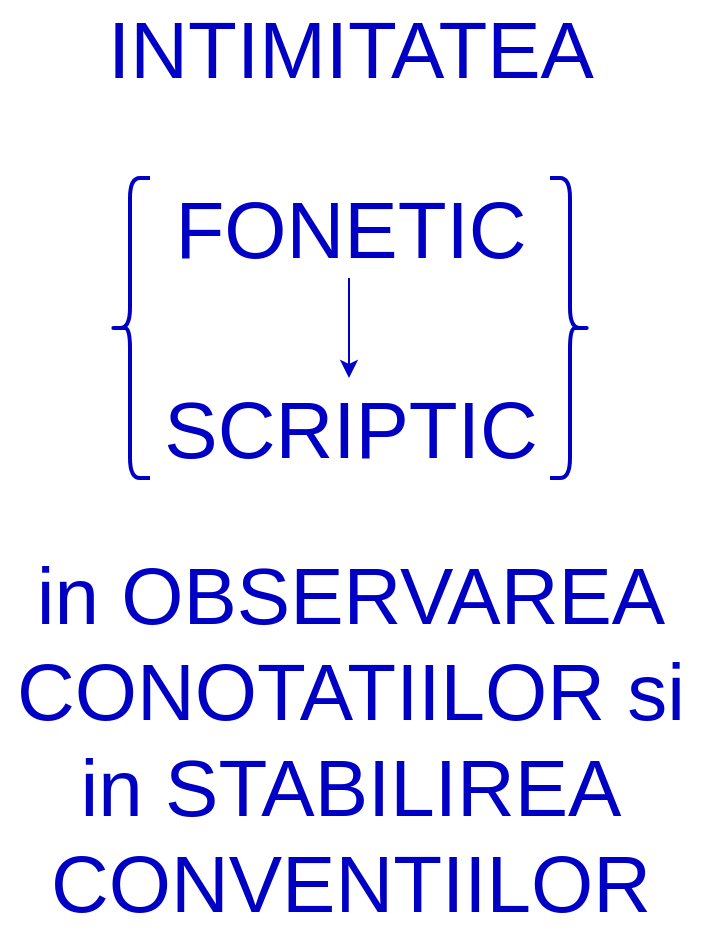 <mxfile version="17.4.5" type="github">
  <diagram id="rzlvBIpTlogvCJ-qyElQ" name="Page-1">
    <mxGraphModel dx="682" dy="732" grid="1" gridSize="10" guides="1" tooltips="1" connect="1" arrows="1" fold="1" page="1" pageScale="1" pageWidth="850" pageHeight="1100" math="0" shadow="0">
      <root>
        <mxCell id="0" />
        <mxCell id="1" parent="0" />
        <mxCell id="5t46atbsf04Bar9miU-U-1" value="&lt;font style=&quot;font-size: 40px&quot; color=&quot;#0000c4&quot;&gt;INTIMITATEA&lt;/font&gt;" style="text;html=1;align=center;verticalAlign=middle;resizable=0;points=[];autosize=1;strokeColor=none;fillColor=none;" vertex="1" parent="1">
          <mxGeometry x="160" y="90" width="260" height="30" as="geometry" />
        </mxCell>
        <mxCell id="5t46atbsf04Bar9miU-U-2" value="FONETIC" style="text;html=1;align=center;verticalAlign=middle;resizable=0;points=[];autosize=1;strokeColor=none;fillColor=none;fontSize=40;fontColor=#0000C4;" vertex="1" parent="1">
          <mxGeometry x="195" y="170" width="190" height="50" as="geometry" />
        </mxCell>
        <mxCell id="5t46atbsf04Bar9miU-U-3" value="SCRIPTIC" style="text;html=1;align=center;verticalAlign=middle;resizable=0;points=[];autosize=1;strokeColor=none;fillColor=none;fontSize=40;fontColor=#0000C4;" vertex="1" parent="1">
          <mxGeometry x="190" y="270" width="200" height="50" as="geometry" />
        </mxCell>
        <mxCell id="5t46atbsf04Bar9miU-U-4" value="in OBSERVAREA&lt;br&gt;CONOTATIILOR si&lt;br&gt;in STABILIREA&lt;br&gt;CONVENTIILOR" style="text;html=1;align=center;verticalAlign=middle;resizable=0;points=[];autosize=1;strokeColor=none;fillColor=none;fontSize=40;fontColor=#0000C4;" vertex="1" parent="1">
          <mxGeometry x="115" y="350" width="350" height="200" as="geometry" />
        </mxCell>
        <mxCell id="5t46atbsf04Bar9miU-U-5" value="" style="shape=curlyBracket;whiteSpace=wrap;html=1;rounded=1;fontSize=40;fontColor=#0000C4;strokeColor=#0000C4;strokeWidth=2;" vertex="1" parent="1">
          <mxGeometry x="170" y="170" width="20" height="150" as="geometry" />
        </mxCell>
        <mxCell id="5t46atbsf04Bar9miU-U-8" value="" style="shape=curlyBracket;whiteSpace=wrap;html=1;rounded=1;flipH=1;fontSize=40;fontColor=#0000C4;strokeColor=#0000C4;strokeWidth=2;" vertex="1" parent="1">
          <mxGeometry x="390" y="170" width="20" height="150" as="geometry" />
        </mxCell>
        <mxCell id="5t46atbsf04Bar9miU-U-9" value="" style="endArrow=classic;html=1;rounded=0;fontSize=40;fontColor=#0000C4;strokeColor=#0000C4;" edge="1" parent="1">
          <mxGeometry width="50" height="50" relative="1" as="geometry">
            <mxPoint x="289.5" y="220" as="sourcePoint" />
            <mxPoint x="289.5" y="270" as="targetPoint" />
          </mxGeometry>
        </mxCell>
      </root>
    </mxGraphModel>
  </diagram>
</mxfile>
